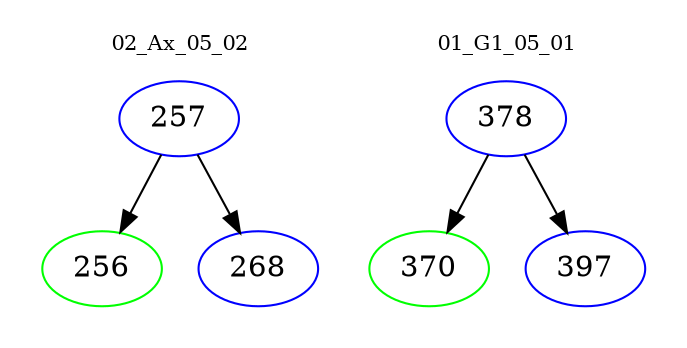digraph{
subgraph cluster_0 {
color = white
label = "02_Ax_05_02";
fontsize=10;
T0_257 [label="257", color="blue"]
T0_257 -> T0_256 [color="black"]
T0_256 [label="256", color="green"]
T0_257 -> T0_268 [color="black"]
T0_268 [label="268", color="blue"]
}
subgraph cluster_1 {
color = white
label = "01_G1_05_01";
fontsize=10;
T1_378 [label="378", color="blue"]
T1_378 -> T1_370 [color="black"]
T1_370 [label="370", color="green"]
T1_378 -> T1_397 [color="black"]
T1_397 [label="397", color="blue"]
}
}
